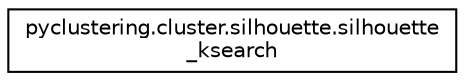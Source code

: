 digraph "Graphical Class Hierarchy"
{
 // INTERACTIVE_SVG=YES
 // LATEX_PDF_SIZE
  edge [fontname="Helvetica",fontsize="10",labelfontname="Helvetica",labelfontsize="10"];
  node [fontname="Helvetica",fontsize="10",shape=record];
  rankdir="LR";
  Node0 [label="pyclustering.cluster.silhouette.silhouette\l_ksearch",height=0.2,width=0.4,color="black", fillcolor="white", style="filled",URL="$d4/d84/classpyclustering_1_1cluster_1_1silhouette_1_1silhouette__ksearch.html",tooltip="Represent algorithm for searching optimal number of clusters using specified K-algorithm (K-Means,..."];
}
